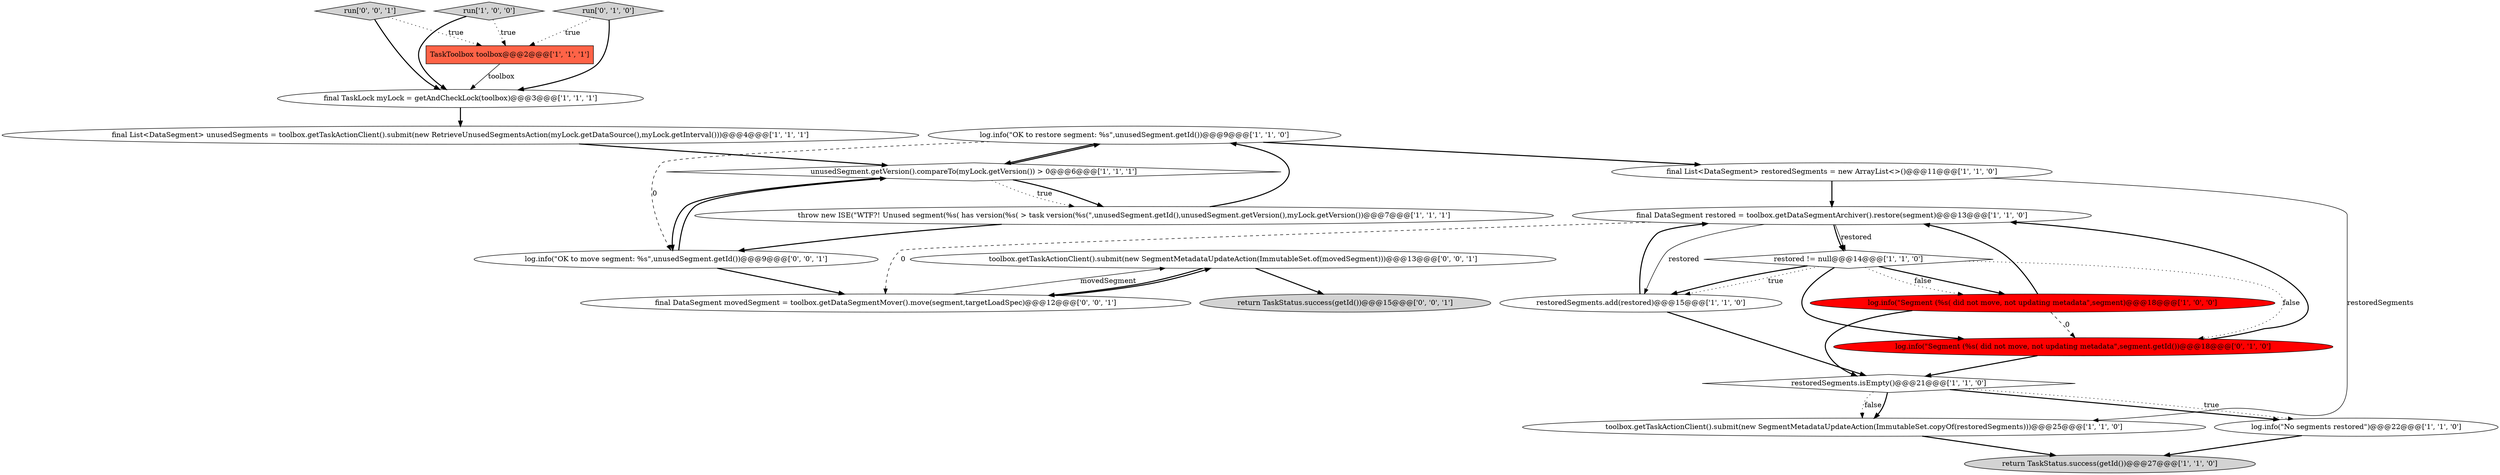 digraph {
18 [style = filled, label = "toolbox.getTaskActionClient().submit(new SegmentMetadataUpdateAction(ImmutableSet.of(movedSegment)))@@@13@@@['0', '0', '1']", fillcolor = white, shape = ellipse image = "AAA0AAABBB3BBB"];
21 [style = filled, label = "run['0', '0', '1']", fillcolor = lightgray, shape = diamond image = "AAA0AAABBB3BBB"];
20 [style = filled, label = "final DataSegment movedSegment = toolbox.getDataSegmentMover().move(segment,targetLoadSpec)@@@12@@@['0', '0', '1']", fillcolor = white, shape = ellipse image = "AAA0AAABBB3BBB"];
15 [style = filled, label = "log.info(\"Segment (%s( did not move, not updating metadata\",segment)@@@18@@@['1', '0', '0']", fillcolor = red, shape = ellipse image = "AAA1AAABBB1BBB"];
0 [style = filled, label = "final List<DataSegment> unusedSegments = toolbox.getTaskActionClient().submit(new RetrieveUnusedSegmentsAction(myLock.getDataSource(),myLock.getInterval()))@@@4@@@['1', '1', '1']", fillcolor = white, shape = ellipse image = "AAA0AAABBB1BBB"];
11 [style = filled, label = "toolbox.getTaskActionClient().submit(new SegmentMetadataUpdateAction(ImmutableSet.copyOf(restoredSegments)))@@@25@@@['1', '1', '0']", fillcolor = white, shape = ellipse image = "AAA0AAABBB1BBB"];
17 [style = filled, label = "log.info(\"Segment (%s( did not move, not updating metadata\",segment.getId())@@@18@@@['0', '1', '0']", fillcolor = red, shape = ellipse image = "AAA1AAABBB2BBB"];
9 [style = filled, label = "restoredSegments.add(restored)@@@15@@@['1', '1', '0']", fillcolor = white, shape = ellipse image = "AAA0AAABBB1BBB"];
8 [style = filled, label = "restoredSegments.isEmpty()@@@21@@@['1', '1', '0']", fillcolor = white, shape = diamond image = "AAA0AAABBB1BBB"];
3 [style = filled, label = "final TaskLock myLock = getAndCheckLock(toolbox)@@@3@@@['1', '1', '1']", fillcolor = white, shape = ellipse image = "AAA0AAABBB1BBB"];
13 [style = filled, label = "unusedSegment.getVersion().compareTo(myLock.getVersion()) > 0@@@6@@@['1', '1', '1']", fillcolor = white, shape = diamond image = "AAA0AAABBB1BBB"];
2 [style = filled, label = "log.info(\"OK to restore segment: %s\",unusedSegment.getId())@@@9@@@['1', '1', '0']", fillcolor = white, shape = ellipse image = "AAA0AAABBB1BBB"];
19 [style = filled, label = "return TaskStatus.success(getId())@@@15@@@['0', '0', '1']", fillcolor = lightgray, shape = ellipse image = "AAA0AAABBB3BBB"];
7 [style = filled, label = "final DataSegment restored = toolbox.getDataSegmentArchiver().restore(segment)@@@13@@@['1', '1', '0']", fillcolor = white, shape = ellipse image = "AAA0AAABBB1BBB"];
4 [style = filled, label = "restored != null@@@14@@@['1', '1', '0']", fillcolor = white, shape = diamond image = "AAA0AAABBB1BBB"];
5 [style = filled, label = "final List<DataSegment> restoredSegments = new ArrayList<>()@@@11@@@['1', '1', '0']", fillcolor = white, shape = ellipse image = "AAA0AAABBB1BBB"];
6 [style = filled, label = "return TaskStatus.success(getId())@@@27@@@['1', '1', '0']", fillcolor = lightgray, shape = ellipse image = "AAA0AAABBB1BBB"];
10 [style = filled, label = "throw new ISE(\"WTF?! Unused segment(%s( has version(%s( > task version(%s(\",unusedSegment.getId(),unusedSegment.getVersion(),myLock.getVersion())@@@7@@@['1', '1', '1']", fillcolor = white, shape = ellipse image = "AAA0AAABBB1BBB"];
14 [style = filled, label = "TaskToolbox toolbox@@@2@@@['1', '1', '1']", fillcolor = tomato, shape = box image = "AAA0AAABBB1BBB"];
1 [style = filled, label = "log.info(\"No segments restored\")@@@22@@@['1', '1', '0']", fillcolor = white, shape = ellipse image = "AAA0AAABBB1BBB"];
16 [style = filled, label = "run['0', '1', '0']", fillcolor = lightgray, shape = diamond image = "AAA0AAABBB2BBB"];
12 [style = filled, label = "run['1', '0', '0']", fillcolor = lightgray, shape = diamond image = "AAA0AAABBB1BBB"];
22 [style = filled, label = "log.info(\"OK to move segment: %s\",unusedSegment.getId())@@@9@@@['0', '0', '1']", fillcolor = white, shape = ellipse image = "AAA0AAABBB3BBB"];
10->22 [style = bold, label=""];
13->10 [style = bold, label=""];
4->9 [style = bold, label=""];
17->8 [style = bold, label=""];
16->3 [style = bold, label=""];
8->11 [style = dotted, label="false"];
4->17 [style = bold, label=""];
0->13 [style = bold, label=""];
15->7 [style = bold, label=""];
11->6 [style = bold, label=""];
20->18 [style = solid, label="movedSegment"];
4->15 [style = bold, label=""];
18->19 [style = bold, label=""];
7->20 [style = dashed, label="0"];
14->3 [style = solid, label="toolbox"];
7->4 [style = bold, label=""];
9->7 [style = bold, label=""];
9->8 [style = bold, label=""];
21->3 [style = bold, label=""];
13->10 [style = dotted, label="true"];
4->17 [style = dotted, label="false"];
3->0 [style = bold, label=""];
4->15 [style = dotted, label="false"];
2->13 [style = bold, label=""];
17->7 [style = bold, label=""];
20->18 [style = bold, label=""];
8->1 [style = bold, label=""];
8->1 [style = dotted, label="true"];
12->14 [style = dotted, label="true"];
18->20 [style = bold, label=""];
1->6 [style = bold, label=""];
22->20 [style = bold, label=""];
7->4 [style = solid, label="restored"];
16->14 [style = dotted, label="true"];
5->11 [style = solid, label="restoredSegments"];
21->14 [style = dotted, label="true"];
7->9 [style = solid, label="restored"];
15->17 [style = dashed, label="0"];
5->7 [style = bold, label=""];
10->2 [style = bold, label=""];
12->3 [style = bold, label=""];
13->22 [style = bold, label=""];
4->9 [style = dotted, label="true"];
8->11 [style = bold, label=""];
2->22 [style = dashed, label="0"];
15->8 [style = bold, label=""];
22->13 [style = bold, label=""];
2->5 [style = bold, label=""];
13->2 [style = bold, label=""];
}
